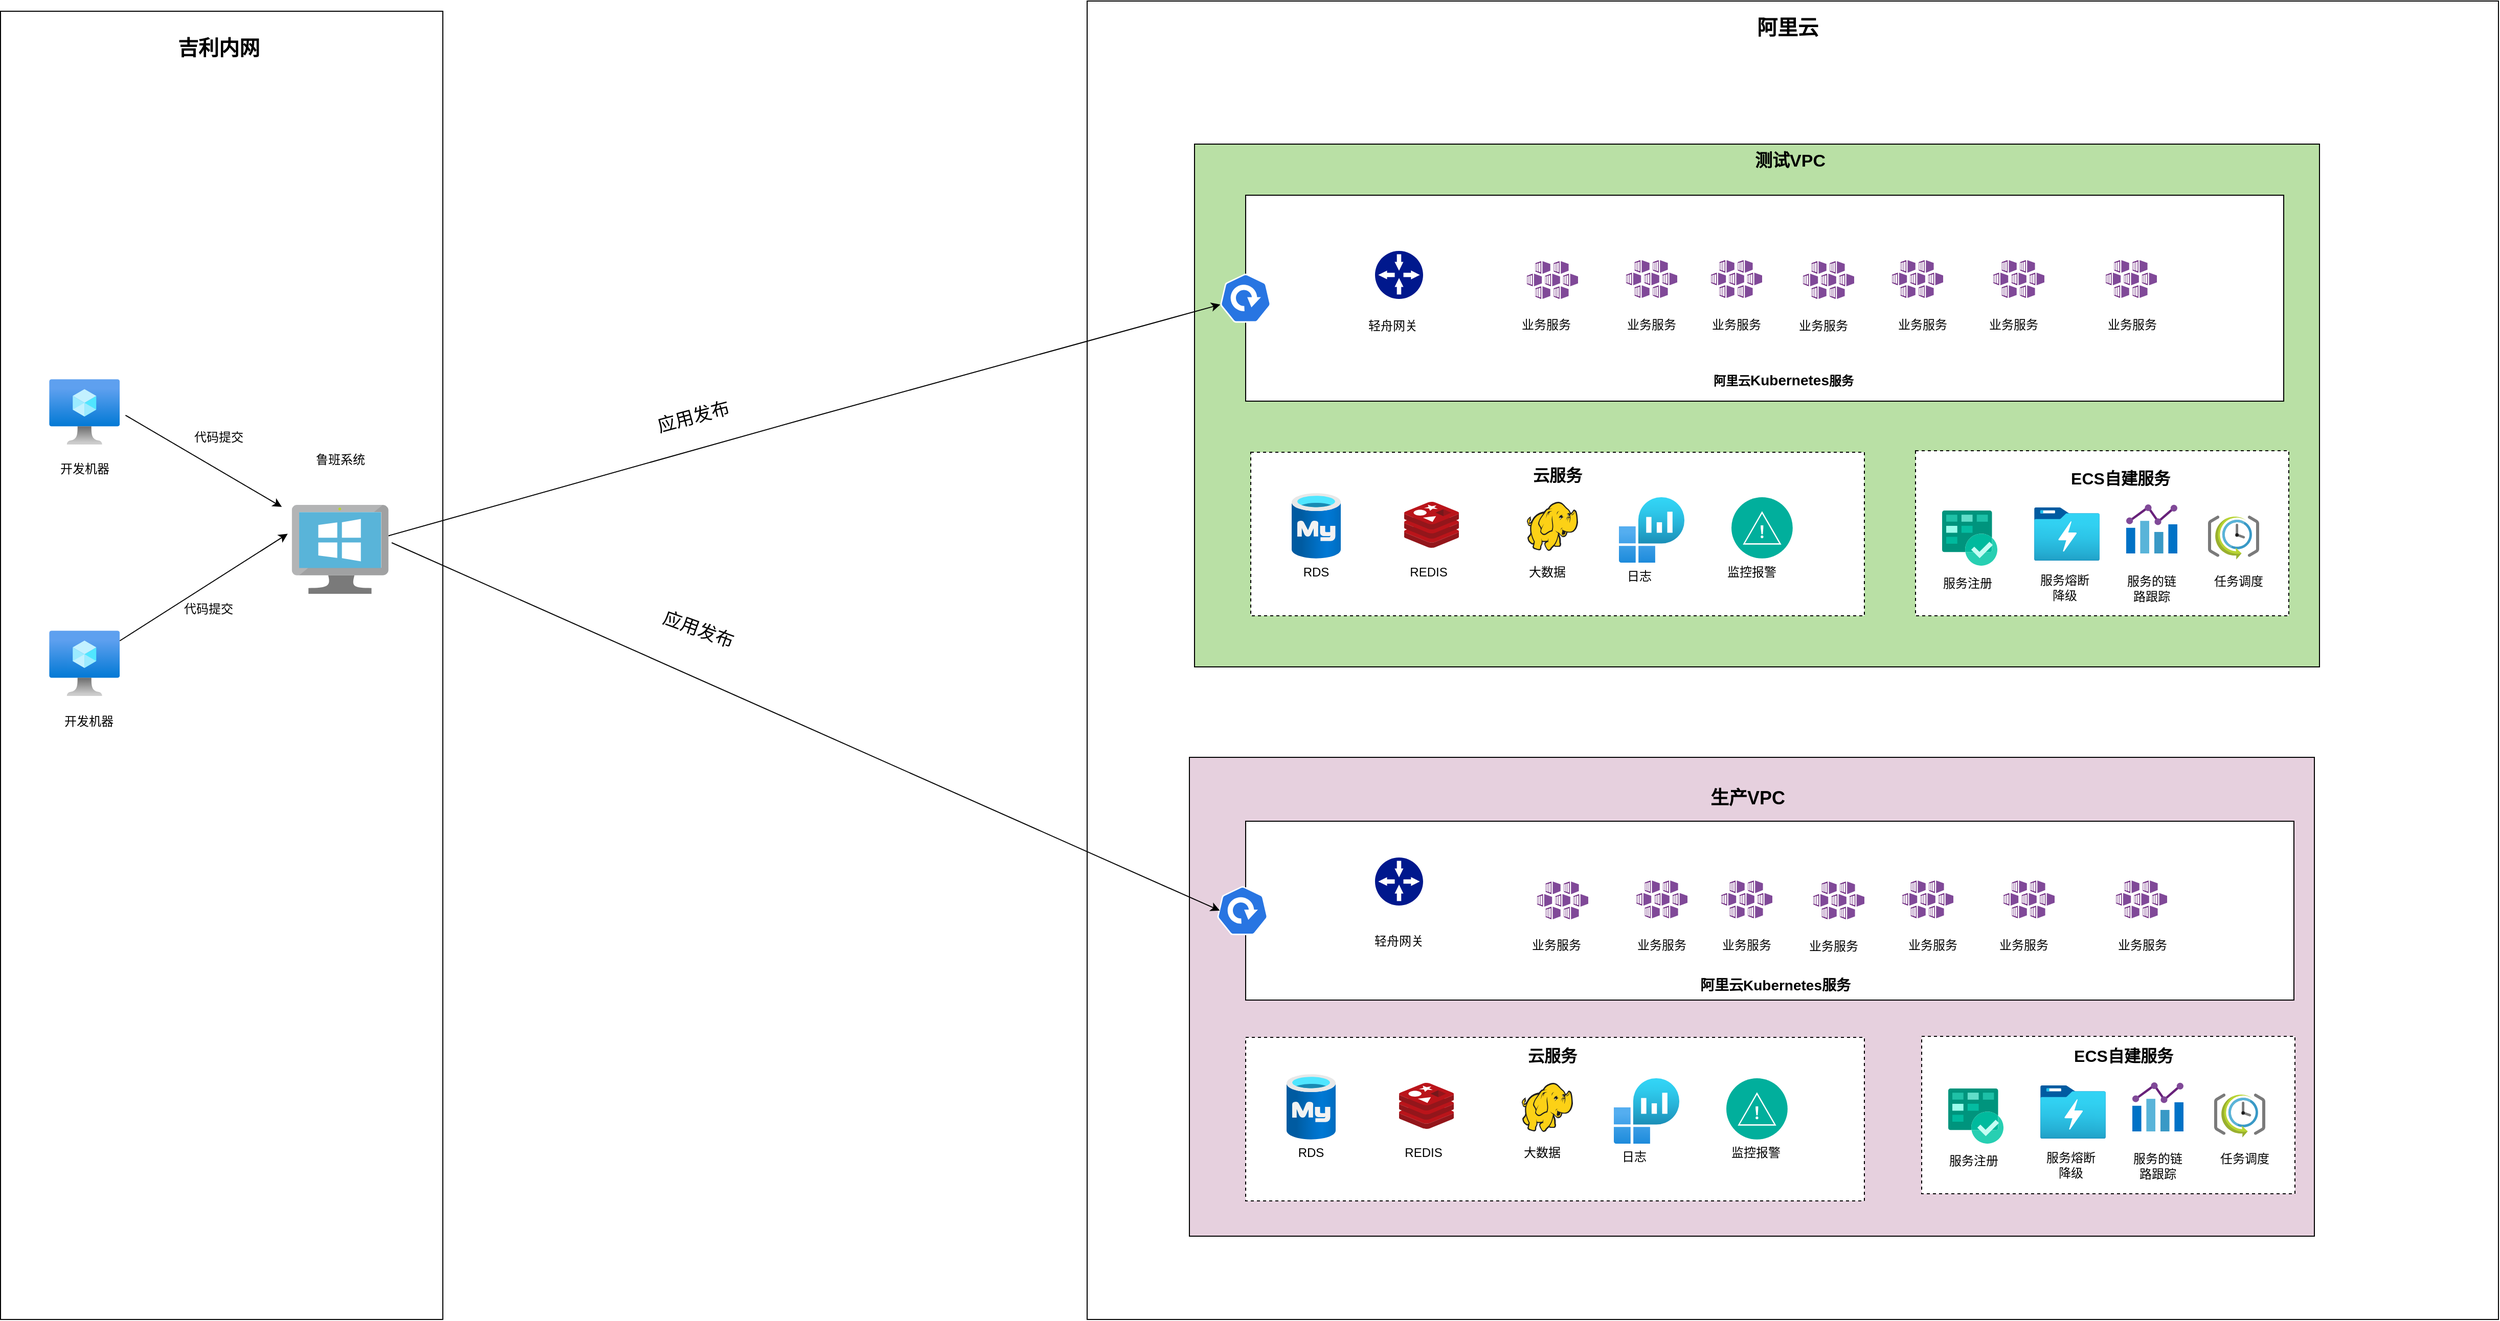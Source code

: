 <mxfile version="20.2.2" type="github">
  <diagram id="MSEFF53zL748iqYzD8NO" name="第 1 页">
    <mxGraphModel dx="3110" dy="2642" grid="1" gridSize="10" guides="1" tooltips="1" connect="1" arrows="1" fold="1" page="1" pageScale="1" pageWidth="827" pageHeight="1169" math="0" shadow="0">
      <root>
        <mxCell id="0" />
        <mxCell id="1" parent="0" />
        <mxCell id="Ua7ldsZMbTLFUnfycN5G-2" value="" style="rounded=0;whiteSpace=wrap;html=1;" parent="1" vertex="1">
          <mxGeometry x="700" y="-410" width="1380" height="1290" as="geometry" />
        </mxCell>
        <mxCell id="Ua7ldsZMbTLFUnfycN5G-3" value="" style="rounded=0;whiteSpace=wrap;html=1;fillColor=#E6D0DE;" parent="1" vertex="1">
          <mxGeometry x="800" y="330" width="1100" height="468.5" as="geometry" />
        </mxCell>
        <mxCell id="Ua7ldsZMbTLFUnfycN5G-4" value="" style="rounded=0;whiteSpace=wrap;html=1;" parent="1" vertex="1">
          <mxGeometry x="-362.5" y="-400" width="432.5" height="1280" as="geometry" />
        </mxCell>
        <mxCell id="Ua7ldsZMbTLFUnfycN5G-5" value="" style="endArrow=classic;html=1;rounded=0;exitX=1.081;exitY=0.551;exitDx=0;exitDy=0;exitPerimeter=0;" parent="1" source="Ua7ldsZMbTLFUnfycN5G-7" edge="1">
          <mxGeometry width="50" height="50" relative="1" as="geometry">
            <mxPoint x="-239.39" y="90" as="sourcePoint" />
            <mxPoint x="-87.39" y="85" as="targetPoint" />
          </mxGeometry>
        </mxCell>
        <mxCell id="Ua7ldsZMbTLFUnfycN5G-6" value="鲁班系统" style="text;html=1;strokeColor=none;fillColor=none;align=center;verticalAlign=middle;whiteSpace=wrap;rounded=0;" parent="1" vertex="1">
          <mxGeometry x="-60.39" y="24" width="60" height="30" as="geometry" />
        </mxCell>
        <mxCell id="Ua7ldsZMbTLFUnfycN5G-7" value="" style="aspect=fixed;html=1;points=[];align=center;image;fontSize=12;image=img/lib/azure2/compute/Virtual_Machine.svg;" parent="1" vertex="1">
          <mxGeometry x="-314.89" y="-40" width="69" height="64" as="geometry" />
        </mxCell>
        <mxCell id="Ua7ldsZMbTLFUnfycN5G-8" value="&lt;font style=&quot;font-size: 20px;&quot;&gt;&lt;b&gt;吉利内网&lt;/b&gt;&lt;/font&gt;" style="text;html=1;strokeColor=none;fillColor=none;align=center;verticalAlign=middle;whiteSpace=wrap;rounded=0;" parent="1" vertex="1">
          <mxGeometry x="-210" y="-380" width="122" height="30" as="geometry" />
        </mxCell>
        <mxCell id="Ua7ldsZMbTLFUnfycN5G-9" value="开发机器" style="text;html=1;strokeColor=none;fillColor=none;align=center;verticalAlign=middle;whiteSpace=wrap;rounded=0;" parent="1" vertex="1">
          <mxGeometry x="-305.89" y="280" width="60" height="30" as="geometry" />
        </mxCell>
        <mxCell id="Ua7ldsZMbTLFUnfycN5G-10" value="" style="sketch=0;aspect=fixed;html=1;points=[];align=center;image;fontSize=12;image=img/lib/mscae/VirtualMachineWindows.svg;" parent="1" vertex="1">
          <mxGeometry x="-77.67" y="83" width="94.57" height="87" as="geometry" />
        </mxCell>
        <mxCell id="Ua7ldsZMbTLFUnfycN5G-11" value="" style="aspect=fixed;html=1;points=[];align=center;image;fontSize=12;image=img/lib/azure2/compute/Virtual_Machine.svg;" parent="1" vertex="1">
          <mxGeometry x="-314.89" y="206" width="69" height="64" as="geometry" />
        </mxCell>
        <mxCell id="Ua7ldsZMbTLFUnfycN5G-12" value="开发机器" style="text;html=1;strokeColor=none;fillColor=none;align=center;verticalAlign=middle;whiteSpace=wrap;rounded=0;" parent="1" vertex="1">
          <mxGeometry x="-310.39" y="33" width="60" height="30" as="geometry" />
        </mxCell>
        <mxCell id="Ua7ldsZMbTLFUnfycN5G-13" value="" style="endArrow=classic;html=1;rounded=0;entryX=-0.042;entryY=0.325;entryDx=0;entryDy=0;entryPerimeter=0;" parent="1" source="Ua7ldsZMbTLFUnfycN5G-11" target="Ua7ldsZMbTLFUnfycN5G-10" edge="1">
          <mxGeometry width="50" height="50" relative="1" as="geometry">
            <mxPoint x="-229.39" y="100" as="sourcePoint" />
            <mxPoint x="-99.39" y="100" as="targetPoint" />
          </mxGeometry>
        </mxCell>
        <mxCell id="Ua7ldsZMbTLFUnfycN5G-14" value="代码提交" style="text;html=1;strokeColor=none;fillColor=none;align=center;verticalAlign=middle;whiteSpace=wrap;rounded=0;" parent="1" vertex="1">
          <mxGeometry x="-179.39" y="2" width="60" height="30" as="geometry" />
        </mxCell>
        <mxCell id="Ua7ldsZMbTLFUnfycN5G-15" value="代码提交" style="text;html=1;strokeColor=none;fillColor=none;align=center;verticalAlign=middle;whiteSpace=wrap;rounded=0;" parent="1" vertex="1">
          <mxGeometry x="-189.39" y="170" width="60" height="30" as="geometry" />
        </mxCell>
        <mxCell id="Ua7ldsZMbTLFUnfycN5G-16" value="" style="sketch=0;aspect=fixed;html=1;points=[];align=center;image;fontSize=12;image=img/lib/mscae/Kubernetes_Services.svg;" parent="1" vertex="1">
          <mxGeometry x="1310" y="165" width="50" height="37" as="geometry" />
        </mxCell>
        <mxCell id="Ua7ldsZMbTLFUnfycN5G-17" value="" style="sketch=0;aspect=fixed;pointerEvents=1;shadow=0;dashed=0;html=1;strokeColor=none;labelPosition=center;verticalLabelPosition=bottom;verticalAlign=top;align=center;fillColor=#00188D;shape=mxgraph.mscae.enterprise.gateway" parent="1" vertex="1">
          <mxGeometry x="961.5" y="156" width="47" height="47" as="geometry" />
        </mxCell>
        <mxCell id="Ua7ldsZMbTLFUnfycN5G-18" value="服务网关" style="text;html=1;strokeColor=none;fillColor=none;align=center;verticalAlign=middle;whiteSpace=wrap;rounded=0;" parent="1" vertex="1">
          <mxGeometry x="955" y="213" width="60" height="30" as="geometry" />
        </mxCell>
        <mxCell id="Ua7ldsZMbTLFUnfycN5G-19" value="业务服务" style="text;html=1;strokeColor=none;fillColor=none;align=center;verticalAlign=middle;whiteSpace=wrap;rounded=0;" parent="1" vertex="1">
          <mxGeometry x="1300" y="213" width="60" height="30" as="geometry" />
        </mxCell>
        <mxCell id="Ua7ldsZMbTLFUnfycN5G-20" value="阿里云Kubernetes服务" style="text;html=1;strokeColor=none;fillColor=none;align=center;verticalAlign=middle;whiteSpace=wrap;rounded=0;" parent="1" vertex="1">
          <mxGeometry x="1168" y="500" width="162" height="30" as="geometry" />
        </mxCell>
        <mxCell id="Ua7ldsZMbTLFUnfycN5G-21" value="&lt;font style=&quot;font-size: 20px;&quot;&gt;&lt;b&gt;阿里云&lt;/b&gt;&lt;/font&gt;" style="text;html=1;strokeColor=none;fillColor=none;align=center;verticalAlign=middle;whiteSpace=wrap;rounded=0;" parent="1" vertex="1">
          <mxGeometry x="1325" y="-400" width="120" height="30" as="geometry" />
        </mxCell>
        <mxCell id="Ua7ldsZMbTLFUnfycN5G-22" value="生产VPC" style="text;html=1;strokeColor=none;fillColor=none;align=center;verticalAlign=middle;whiteSpace=wrap;rounded=0;" parent="1" vertex="1">
          <mxGeometry x="1795" y="138" width="60" height="30" as="geometry" />
        </mxCell>
        <mxCell id="Ua7ldsZMbTLFUnfycN5G-23" value="" style="rounded=0;whiteSpace=wrap;html=1;dashed=1;" parent="1" vertex="1">
          <mxGeometry x="855" y="604" width="605" height="160" as="geometry" />
        </mxCell>
        <mxCell id="Ua7ldsZMbTLFUnfycN5G-24" value="" style="aspect=fixed;html=1;points=[];align=center;image;fontSize=12;image=img/lib/azure2/databases/Azure_Database_MySQL_Server.svg;" parent="1" vertex="1">
          <mxGeometry x="895" y="640" width="48" height="64" as="geometry" />
        </mxCell>
        <mxCell id="Ua7ldsZMbTLFUnfycN5G-25" value="" style="sketch=0;aspect=fixed;html=1;points=[];align=center;image;fontSize=12;image=img/lib/mscae/Cache_Redis_Product.svg;" parent="1" vertex="1">
          <mxGeometry x="1005" y="648.5" width="53.57" height="45" as="geometry" />
        </mxCell>
        <mxCell id="Ua7ldsZMbTLFUnfycN5G-26" value="" style="sketch=0;aspect=fixed;html=1;points=[];align=center;image;fontSize=12;image=img/lib/mscae/HDInsight.svg;" parent="1" vertex="1">
          <mxGeometry x="1125" y="648.5" width="50" height="48" as="geometry" />
        </mxCell>
        <mxCell id="Ua7ldsZMbTLFUnfycN5G-27" value="&lt;font size=&quot;1&quot; style=&quot;&quot;&gt;&lt;span style=&quot;font-size: 16px;&quot;&gt;&lt;b&gt;云服务&lt;/b&gt;&lt;/span&gt;&lt;/font&gt;" style="text;html=1;strokeColor=none;fillColor=none;align=center;verticalAlign=middle;whiteSpace=wrap;rounded=0;" parent="1" vertex="1">
          <mxGeometry x="1125" y="607" width="60" height="30" as="geometry" />
        </mxCell>
        <mxCell id="Ua7ldsZMbTLFUnfycN5G-28" value="RDS" style="text;html=1;strokeColor=none;fillColor=none;align=center;verticalAlign=middle;whiteSpace=wrap;rounded=0;" parent="1" vertex="1">
          <mxGeometry x="889" y="702" width="60" height="30" as="geometry" />
        </mxCell>
        <mxCell id="Ua7ldsZMbTLFUnfycN5G-29" value="REDIS" style="text;html=1;strokeColor=none;fillColor=none;align=center;verticalAlign=middle;whiteSpace=wrap;rounded=0;" parent="1" vertex="1">
          <mxGeometry x="998.57" y="702" width="60" height="30" as="geometry" />
        </mxCell>
        <mxCell id="Ua7ldsZMbTLFUnfycN5G-30" value="大数据" style="text;html=1;strokeColor=none;fillColor=none;align=center;verticalAlign=middle;whiteSpace=wrap;rounded=0;" parent="1" vertex="1">
          <mxGeometry x="1115" y="702" width="60" height="30" as="geometry" />
        </mxCell>
        <mxCell id="Ua7ldsZMbTLFUnfycN5G-31" value="日志" style="text;html=1;strokeColor=none;fillColor=none;align=center;verticalAlign=middle;whiteSpace=wrap;rounded=0;" parent="1" vertex="1">
          <mxGeometry x="1205" y="706" width="60" height="30" as="geometry" />
        </mxCell>
        <mxCell id="Ua7ldsZMbTLFUnfycN5G-32" value="" style="aspect=fixed;perimeter=ellipsePerimeter;html=1;align=center;shadow=0;dashed=0;fontColor=#4277BB;labelBackgroundColor=#ffffff;fontSize=12;spacingTop=3;image;image=img/lib/ibm/management/alert_notification.svg;" parent="1" vertex="1">
          <mxGeometry x="1325" y="644" width="60" height="60" as="geometry" />
        </mxCell>
        <mxCell id="Ua7ldsZMbTLFUnfycN5G-33" value="" style="aspect=fixed;html=1;points=[];align=center;image;fontSize=12;image=img/lib/azure2/analytics/Log_Analytics_Workspaces.svg;" parent="1" vertex="1">
          <mxGeometry x="1215" y="644" width="64" height="64" as="geometry" />
        </mxCell>
        <mxCell id="Ua7ldsZMbTLFUnfycN5G-34" value="监控报警" style="text;html=1;strokeColor=none;fillColor=none;align=center;verticalAlign=middle;whiteSpace=wrap;rounded=0;" parent="1" vertex="1">
          <mxGeometry x="1324" y="702" width="60" height="30" as="geometry" />
        </mxCell>
        <mxCell id="Ua7ldsZMbTLFUnfycN5G-35" value="" style="sketch=0;aspect=fixed;html=1;points=[];align=center;image;fontSize=12;image=img/lib/mscae/Kubernetes_Services.svg;" parent="1" vertex="1">
          <mxGeometry x="1440" y="165" width="50" height="37" as="geometry" />
        </mxCell>
        <mxCell id="Ua7ldsZMbTLFUnfycN5G-36" value="" style="sketch=0;aspect=fixed;html=1;points=[];align=center;image;fontSize=12;image=img/lib/mscae/Kubernetes_Services.svg;" parent="1" vertex="1">
          <mxGeometry x="1105" y="166" width="50" height="37" as="geometry" />
        </mxCell>
        <mxCell id="Ua7ldsZMbTLFUnfycN5G-37" value="业务服务" style="text;html=1;strokeColor=none;fillColor=none;align=center;verticalAlign=middle;whiteSpace=wrap;rounded=0;" parent="1" vertex="1">
          <mxGeometry x="1430" y="213" width="60" height="30" as="geometry" />
        </mxCell>
        <mxCell id="Ua7ldsZMbTLFUnfycN5G-38" value="业务服务" style="text;html=1;strokeColor=none;fillColor=none;align=center;verticalAlign=middle;whiteSpace=wrap;rounded=0;" parent="1" vertex="1">
          <mxGeometry x="1080" y="213" width="60" height="30" as="geometry" />
        </mxCell>
        <mxCell id="Ua7ldsZMbTLFUnfycN5G-39" value="" style="sketch=0;aspect=fixed;html=1;points=[];align=center;image;fontSize=12;image=img/lib/mscae/Kubernetes_Services.svg;" parent="1" vertex="1">
          <mxGeometry x="1225" y="165" width="50" height="37" as="geometry" />
        </mxCell>
        <mxCell id="Ua7ldsZMbTLFUnfycN5G-40" value="业务服务" style="text;html=1;strokeColor=none;fillColor=none;align=center;verticalAlign=middle;whiteSpace=wrap;rounded=0;" parent="1" vertex="1">
          <mxGeometry x="1208" y="213" width="60" height="30" as="geometry" />
        </mxCell>
        <mxCell id="Ua7ldsZMbTLFUnfycN5G-41" value="" style="rounded=0;whiteSpace=wrap;html=1;fillColor=#B9E0A5;" parent="1" vertex="1">
          <mxGeometry x="805" y="-270" width="1100" height="511.5" as="geometry" />
        </mxCell>
        <mxCell id="Ua7ldsZMbTLFUnfycN5G-42" value="" style="rounded=0;whiteSpace=wrap;html=1;" parent="1" vertex="1">
          <mxGeometry x="855" y="-220" width="1015" height="201.5" as="geometry" />
        </mxCell>
        <mxCell id="Ua7ldsZMbTLFUnfycN5G-43" value="" style="rounded=0;whiteSpace=wrap;html=1;dashed=1;" parent="1" vertex="1">
          <mxGeometry x="1510" y="30" width="365" height="161.5" as="geometry" />
        </mxCell>
        <mxCell id="Ua7ldsZMbTLFUnfycN5G-44" value="" style="aspect=fixed;html=1;points=[];align=center;image;fontSize=12;image=img/lib/azure2/storage/Data_Lake_Storage_Gen1.svg;" parent="1" vertex="1">
          <mxGeometry x="1626" y="85.5" width="64" height="52" as="geometry" />
        </mxCell>
        <mxCell id="Ua7ldsZMbTLFUnfycN5G-45" value="" style="sketch=0;aspect=fixed;html=1;points=[];align=center;image;fontSize=12;image=img/lib/mscae/Azure_Boards.svg;" parent="1" vertex="1">
          <mxGeometry x="1536" y="88.5" width="54" height="54" as="geometry" />
        </mxCell>
        <mxCell id="Ua7ldsZMbTLFUnfycN5G-46" value="" style="sketch=0;aspect=fixed;html=1;points=[];align=center;image;fontSize=12;image=img/lib/mscae/Chart.svg;" parent="1" vertex="1">
          <mxGeometry x="1716" y="82.5" width="50" height="48" as="geometry" />
        </mxCell>
        <mxCell id="Ua7ldsZMbTLFUnfycN5G-47" value="服务注册" style="text;html=1;strokeColor=none;fillColor=none;align=center;verticalAlign=middle;whiteSpace=wrap;rounded=0;" parent="1" vertex="1">
          <mxGeometry x="1531" y="144.5" width="60" height="30" as="geometry" />
        </mxCell>
        <mxCell id="Ua7ldsZMbTLFUnfycN5G-48" value="服务熔断降级" style="text;html=1;strokeColor=none;fillColor=none;align=center;verticalAlign=middle;whiteSpace=wrap;rounded=0;" parent="1" vertex="1">
          <mxGeometry x="1626" y="148.5" width="60" height="30" as="geometry" />
        </mxCell>
        <mxCell id="Ua7ldsZMbTLFUnfycN5G-49" value="服务的链路跟踪" style="text;html=1;strokeColor=none;fillColor=none;align=center;verticalAlign=middle;whiteSpace=wrap;rounded=0;" parent="1" vertex="1">
          <mxGeometry x="1711" y="149.5" width="60" height="30" as="geometry" />
        </mxCell>
        <mxCell id="Ua7ldsZMbTLFUnfycN5G-50" value="" style="sketch=0;aspect=fixed;html=1;points=[];align=center;image;fontSize=12;image=img/lib/mscae/SchedulerJobCollection.svg;" parent="1" vertex="1">
          <mxGeometry x="1796" y="93.5" width="50" height="43" as="geometry" />
        </mxCell>
        <mxCell id="Ua7ldsZMbTLFUnfycN5G-51" value="任务调度" style="text;html=1;strokeColor=none;fillColor=none;align=center;verticalAlign=middle;whiteSpace=wrap;rounded=0;" parent="1" vertex="1">
          <mxGeometry x="1796" y="142.5" width="60" height="30" as="geometry" />
        </mxCell>
        <mxCell id="Ua7ldsZMbTLFUnfycN5G-52" value="" style="sketch=0;aspect=fixed;html=1;points=[];align=center;image;fontSize=12;image=img/lib/mscae/Kubernetes_Services.svg;" parent="1" vertex="1">
          <mxGeometry x="1310" y="-156.5" width="50" height="37" as="geometry" />
        </mxCell>
        <mxCell id="Ua7ldsZMbTLFUnfycN5G-53" value="" style="sketch=0;aspect=fixed;pointerEvents=1;shadow=0;dashed=0;html=1;strokeColor=none;labelPosition=center;verticalLabelPosition=bottom;verticalAlign=top;align=center;fillColor=#00188D;shape=mxgraph.mscae.enterprise.gateway" parent="1" vertex="1">
          <mxGeometry x="981.5" y="-165.5" width="47" height="47" as="geometry" />
        </mxCell>
        <mxCell id="Ua7ldsZMbTLFUnfycN5G-54" value="轻舟网关" style="text;html=1;strokeColor=none;fillColor=none;align=center;verticalAlign=middle;whiteSpace=wrap;rounded=0;" parent="1" vertex="1">
          <mxGeometry x="968.5" y="-107.5" width="60" height="30" as="geometry" />
        </mxCell>
        <mxCell id="Ua7ldsZMbTLFUnfycN5G-55" value="业务服务" style="text;html=1;strokeColor=none;fillColor=none;align=center;verticalAlign=middle;whiteSpace=wrap;rounded=0;" parent="1" vertex="1">
          <mxGeometry x="1305" y="-108.5" width="60" height="30" as="geometry" />
        </mxCell>
        <mxCell id="Ua7ldsZMbTLFUnfycN5G-56" value="&lt;b&gt;阿里云&lt;font style=&quot;font-size: 14px;&quot;&gt;Kubernetes&lt;/font&gt;服务&lt;/b&gt;" style="text;html=1;strokeColor=none;fillColor=none;align=center;verticalAlign=middle;whiteSpace=wrap;rounded=0;" parent="1" vertex="1">
          <mxGeometry x="1300" y="-54.5" width="162" height="30" as="geometry" />
        </mxCell>
        <mxCell id="Ua7ldsZMbTLFUnfycN5G-57" value="&lt;font style=&quot;font-size: 17px;&quot;&gt;&lt;b&gt;测试VPC&lt;/b&gt;&lt;/font&gt;" style="text;html=1;strokeColor=none;fillColor=none;align=center;verticalAlign=middle;whiteSpace=wrap;rounded=0;" parent="1" vertex="1">
          <mxGeometry x="1313" y="-270" width="149" height="33.5" as="geometry" />
        </mxCell>
        <mxCell id="Ua7ldsZMbTLFUnfycN5G-58" value="" style="rounded=0;whiteSpace=wrap;html=1;dashed=1;" parent="1" vertex="1">
          <mxGeometry x="860" y="31.5" width="600" height="160" as="geometry" />
        </mxCell>
        <mxCell id="Ua7ldsZMbTLFUnfycN5G-59" value="" style="aspect=fixed;html=1;points=[];align=center;image;fontSize=12;image=img/lib/azure2/databases/Azure_Database_MySQL_Server.svg;" parent="1" vertex="1">
          <mxGeometry x="900" y="71.5" width="48" height="64" as="geometry" />
        </mxCell>
        <mxCell id="Ua7ldsZMbTLFUnfycN5G-60" value="" style="sketch=0;aspect=fixed;html=1;points=[];align=center;image;fontSize=12;image=img/lib/mscae/Cache_Redis_Product.svg;" parent="1" vertex="1">
          <mxGeometry x="1010" y="80" width="53.57" height="45" as="geometry" />
        </mxCell>
        <mxCell id="Ua7ldsZMbTLFUnfycN5G-61" value="" style="sketch=0;aspect=fixed;html=1;points=[];align=center;image;fontSize=12;image=img/lib/mscae/HDInsight.svg;" parent="1" vertex="1">
          <mxGeometry x="1130" y="80" width="50" height="48" as="geometry" />
        </mxCell>
        <mxCell id="Ua7ldsZMbTLFUnfycN5G-62" value="&lt;font style=&quot;font-size: 16px;&quot;&gt;云服务&lt;/font&gt;" style="text;html=1;strokeColor=none;fillColor=none;align=center;verticalAlign=middle;whiteSpace=wrap;rounded=0;fontStyle=1" parent="1" vertex="1">
          <mxGeometry x="1130" y="38.5" width="60" height="30" as="geometry" />
        </mxCell>
        <mxCell id="Ua7ldsZMbTLFUnfycN5G-63" value="RDS" style="text;html=1;strokeColor=none;fillColor=none;align=center;verticalAlign=middle;whiteSpace=wrap;rounded=0;" parent="1" vertex="1">
          <mxGeometry x="894" y="133.5" width="60" height="30" as="geometry" />
        </mxCell>
        <mxCell id="Ua7ldsZMbTLFUnfycN5G-64" value="REDIS" style="text;html=1;strokeColor=none;fillColor=none;align=center;verticalAlign=middle;whiteSpace=wrap;rounded=0;" parent="1" vertex="1">
          <mxGeometry x="1003.57" y="133.5" width="60" height="30" as="geometry" />
        </mxCell>
        <mxCell id="Ua7ldsZMbTLFUnfycN5G-65" value="大数据" style="text;html=1;strokeColor=none;fillColor=none;align=center;verticalAlign=middle;whiteSpace=wrap;rounded=0;" parent="1" vertex="1">
          <mxGeometry x="1120" y="133.5" width="60" height="30" as="geometry" />
        </mxCell>
        <mxCell id="Ua7ldsZMbTLFUnfycN5G-66" value="日志" style="text;html=1;strokeColor=none;fillColor=none;align=center;verticalAlign=middle;whiteSpace=wrap;rounded=0;" parent="1" vertex="1">
          <mxGeometry x="1210" y="137.5" width="60" height="30" as="geometry" />
        </mxCell>
        <mxCell id="Ua7ldsZMbTLFUnfycN5G-67" value="" style="aspect=fixed;perimeter=ellipsePerimeter;html=1;align=center;shadow=0;dashed=0;fontColor=#4277BB;labelBackgroundColor=#ffffff;fontSize=12;spacingTop=3;image;image=img/lib/ibm/management/alert_notification.svg;" parent="1" vertex="1">
          <mxGeometry x="1330" y="75.5" width="60" height="60" as="geometry" />
        </mxCell>
        <mxCell id="Ua7ldsZMbTLFUnfycN5G-68" value="" style="aspect=fixed;html=1;points=[];align=center;image;fontSize=12;image=img/lib/azure2/analytics/Log_Analytics_Workspaces.svg;" parent="1" vertex="1">
          <mxGeometry x="1220" y="75.5" width="64" height="64" as="geometry" />
        </mxCell>
        <mxCell id="Ua7ldsZMbTLFUnfycN5G-69" value="监控报警" style="text;html=1;strokeColor=none;fillColor=none;align=center;verticalAlign=middle;whiteSpace=wrap;rounded=0;" parent="1" vertex="1">
          <mxGeometry x="1320" y="133.5" width="60" height="30" as="geometry" />
        </mxCell>
        <mxCell id="Ua7ldsZMbTLFUnfycN5G-70" value="" style="sketch=0;aspect=fixed;html=1;points=[];align=center;image;fontSize=12;image=img/lib/mscae/Kubernetes_Services.svg;" parent="1" vertex="1">
          <mxGeometry x="1487" y="-156.5" width="50" height="37" as="geometry" />
        </mxCell>
        <mxCell id="Ua7ldsZMbTLFUnfycN5G-71" value="" style="sketch=0;aspect=fixed;html=1;points=[];align=center;image;fontSize=12;image=img/lib/mscae/Kubernetes_Services.svg;" parent="1" vertex="1">
          <mxGeometry x="1130" y="-155.5" width="50" height="37" as="geometry" />
        </mxCell>
        <mxCell id="Ua7ldsZMbTLFUnfycN5G-72" value="业务服务" style="text;html=1;strokeColor=none;fillColor=none;align=center;verticalAlign=middle;whiteSpace=wrap;rounded=0;" parent="1" vertex="1">
          <mxGeometry x="1487" y="-108.5" width="60" height="30" as="geometry" />
        </mxCell>
        <mxCell id="Ua7ldsZMbTLFUnfycN5G-73" value="业务服务" style="text;html=1;strokeColor=none;fillColor=none;align=center;verticalAlign=middle;whiteSpace=wrap;rounded=0;" parent="1" vertex="1">
          <mxGeometry x="1119" y="-108.5" width="60" height="30" as="geometry" />
        </mxCell>
        <mxCell id="Ua7ldsZMbTLFUnfycN5G-74" value="" style="sketch=0;aspect=fixed;html=1;points=[];align=center;image;fontSize=12;image=img/lib/mscae/Kubernetes_Services.svg;" parent="1" vertex="1">
          <mxGeometry x="1227" y="-156.5" width="50" height="37" as="geometry" />
        </mxCell>
        <mxCell id="Ua7ldsZMbTLFUnfycN5G-75" value="业务服务" style="text;html=1;strokeColor=none;fillColor=none;align=center;verticalAlign=middle;whiteSpace=wrap;rounded=0;" parent="1" vertex="1">
          <mxGeometry x="1222" y="-108.5" width="60" height="30" as="geometry" />
        </mxCell>
        <mxCell id="Ua7ldsZMbTLFUnfycN5G-76" value="&lt;font style=&quot;font-size: 18px;&quot;&gt;&lt;b&gt;生产VPC&lt;/b&gt;&lt;/font&gt;" style="text;html=1;strokeColor=none;fillColor=none;align=center;verticalAlign=middle;whiteSpace=wrap;rounded=0;" parent="1" vertex="1">
          <mxGeometry x="1282" y="355" width="128" height="30" as="geometry" />
        </mxCell>
        <mxCell id="Ua7ldsZMbTLFUnfycN5G-77" value="" style="rounded=0;whiteSpace=wrap;html=1;" parent="1" vertex="1">
          <mxGeometry x="855" y="392.5" width="1025" height="175" as="geometry" />
        </mxCell>
        <mxCell id="Ua7ldsZMbTLFUnfycN5G-79" value="" style="sketch=0;aspect=fixed;pointerEvents=1;shadow=0;dashed=0;html=1;strokeColor=none;labelPosition=center;verticalLabelPosition=bottom;verticalAlign=top;align=center;fillColor=#00188D;shape=mxgraph.mscae.enterprise.gateway" parent="1" vertex="1">
          <mxGeometry x="981.5" y="428" width="47" height="47" as="geometry" />
        </mxCell>
        <mxCell id="Ua7ldsZMbTLFUnfycN5G-80" value="轻舟网关" style="text;html=1;strokeColor=none;fillColor=none;align=center;verticalAlign=middle;whiteSpace=wrap;rounded=0;" parent="1" vertex="1">
          <mxGeometry x="975" y="495" width="60" height="30" as="geometry" />
        </mxCell>
        <mxCell id="Ua7ldsZMbTLFUnfycN5G-82" value="&lt;b&gt;&lt;font style=&quot;font-size: 14px;&quot;&gt;阿里云Kubernetes服务&lt;/font&gt;&lt;/b&gt;" style="text;html=1;strokeColor=none;fillColor=none;align=center;verticalAlign=middle;whiteSpace=wrap;rounded=0;" parent="1" vertex="1">
          <mxGeometry x="1292" y="537.5" width="162" height="30" as="geometry" />
        </mxCell>
        <mxCell id="Ua7ldsZMbTLFUnfycN5G-95" value="应用发布" style="text;html=1;strokeColor=none;fillColor=none;align=center;verticalAlign=middle;whiteSpace=wrap;rounded=0;strokeWidth=18;fontSize=18;rotation=-15;" parent="1" vertex="1">
          <mxGeometry x="260" y="-18.5" width="110" height="30" as="geometry" />
        </mxCell>
        <mxCell id="Ua7ldsZMbTLFUnfycN5G-100" value="&lt;b&gt;&lt;font style=&quot;font-size: 16px;&quot;&gt;ECS自建服务&lt;/font&gt;&lt;/b&gt;" style="text;html=1;strokeColor=none;fillColor=none;align=center;verticalAlign=middle;whiteSpace=wrap;rounded=0;" parent="1" vertex="1">
          <mxGeometry x="1651" y="41.5" width="119" height="30" as="geometry" />
        </mxCell>
        <mxCell id="Ua7ldsZMbTLFUnfycN5G-101" value="生产VPC" style="text;html=1;strokeColor=none;fillColor=none;align=center;verticalAlign=middle;whiteSpace=wrap;rounded=0;" parent="1" vertex="1">
          <mxGeometry x="1801" y="703.5" width="60" height="30" as="geometry" />
        </mxCell>
        <mxCell id="Ua7ldsZMbTLFUnfycN5G-102" value="" style="rounded=0;whiteSpace=wrap;html=1;dashed=1;" parent="1" vertex="1">
          <mxGeometry x="1516" y="603" width="365" height="154" as="geometry" />
        </mxCell>
        <mxCell id="Ua7ldsZMbTLFUnfycN5G-103" value="" style="aspect=fixed;html=1;points=[];align=center;image;fontSize=12;image=img/lib/azure2/storage/Data_Lake_Storage_Gen1.svg;" parent="1" vertex="1">
          <mxGeometry x="1632" y="651" width="64" height="52" as="geometry" />
        </mxCell>
        <mxCell id="Ua7ldsZMbTLFUnfycN5G-104" value="" style="sketch=0;aspect=fixed;html=1;points=[];align=center;image;fontSize=12;image=img/lib/mscae/Azure_Boards.svg;" parent="1" vertex="1">
          <mxGeometry x="1542" y="654" width="54" height="54" as="geometry" />
        </mxCell>
        <mxCell id="Ua7ldsZMbTLFUnfycN5G-105" value="" style="sketch=0;aspect=fixed;html=1;points=[];align=center;image;fontSize=12;image=img/lib/mscae/Chart.svg;" parent="1" vertex="1">
          <mxGeometry x="1722" y="648" width="50" height="48" as="geometry" />
        </mxCell>
        <mxCell id="Ua7ldsZMbTLFUnfycN5G-106" value="服务注册" style="text;html=1;strokeColor=none;fillColor=none;align=center;verticalAlign=middle;whiteSpace=wrap;rounded=0;" parent="1" vertex="1">
          <mxGeometry x="1537" y="710" width="60" height="30" as="geometry" />
        </mxCell>
        <mxCell id="Ua7ldsZMbTLFUnfycN5G-107" value="服务熔断降级" style="text;html=1;strokeColor=none;fillColor=none;align=center;verticalAlign=middle;whiteSpace=wrap;rounded=0;" parent="1" vertex="1">
          <mxGeometry x="1632" y="714" width="60" height="30" as="geometry" />
        </mxCell>
        <mxCell id="Ua7ldsZMbTLFUnfycN5G-108" value="服务的链路跟踪" style="text;html=1;strokeColor=none;fillColor=none;align=center;verticalAlign=middle;whiteSpace=wrap;rounded=0;" parent="1" vertex="1">
          <mxGeometry x="1717" y="715" width="60" height="30" as="geometry" />
        </mxCell>
        <mxCell id="Ua7ldsZMbTLFUnfycN5G-109" value="" style="sketch=0;aspect=fixed;html=1;points=[];align=center;image;fontSize=12;image=img/lib/mscae/SchedulerJobCollection.svg;" parent="1" vertex="1">
          <mxGeometry x="1802" y="659" width="50" height="43" as="geometry" />
        </mxCell>
        <mxCell id="Ua7ldsZMbTLFUnfycN5G-110" value="任务调度" style="text;html=1;strokeColor=none;fillColor=none;align=center;verticalAlign=middle;whiteSpace=wrap;rounded=0;" parent="1" vertex="1">
          <mxGeometry x="1802" y="708" width="60" height="30" as="geometry" />
        </mxCell>
        <mxCell id="Ua7ldsZMbTLFUnfycN5G-111" value="&lt;font style=&quot;font-size: 16px;&quot;&gt;&lt;b&gt;ECS自建服务&lt;/b&gt;&lt;/font&gt;" style="text;html=1;strokeColor=none;fillColor=none;align=center;verticalAlign=middle;whiteSpace=wrap;rounded=0;" parent="1" vertex="1">
          <mxGeometry x="1657" y="607" width="113" height="30" as="geometry" />
        </mxCell>
        <mxCell id="JjMIrhVPrF9gYijzPyEs-1" value="" style="sketch=0;aspect=fixed;html=1;points=[];align=center;image;fontSize=12;image=img/lib/mscae/Kubernetes_Services.svg;" vertex="1" parent="1">
          <mxGeometry x="1586" y="-156.5" width="50" height="37" as="geometry" />
        </mxCell>
        <mxCell id="JjMIrhVPrF9gYijzPyEs-2" value="业务服务" style="text;html=1;strokeColor=none;fillColor=none;align=center;verticalAlign=middle;whiteSpace=wrap;rounded=0;" vertex="1" parent="1">
          <mxGeometry x="1576" y="-108.5" width="60" height="30" as="geometry" />
        </mxCell>
        <mxCell id="JjMIrhVPrF9gYijzPyEs-3" value="" style="sketch=0;aspect=fixed;html=1;points=[];align=center;image;fontSize=12;image=img/lib/mscae/Kubernetes_Services.svg;" vertex="1" parent="1">
          <mxGeometry x="1400" y="-155.5" width="50" height="37" as="geometry" />
        </mxCell>
        <mxCell id="JjMIrhVPrF9gYijzPyEs-4" value="业务服务" style="text;html=1;strokeColor=none;fillColor=none;align=center;verticalAlign=middle;whiteSpace=wrap;rounded=0;" vertex="1" parent="1">
          <mxGeometry x="1390" y="-107.5" width="60" height="30" as="geometry" />
        </mxCell>
        <mxCell id="JjMIrhVPrF9gYijzPyEs-8" value="" style="sketch=0;html=1;dashed=0;whitespace=wrap;fillColor=#2875E2;strokeColor=#ffffff;points=[[0.005,0.63,0],[0.1,0.2,0],[0.9,0.2,0],[0.5,0,0],[0.995,0.63,0],[0.72,0.99,0],[0.5,1,0],[0.28,0.99,0]];shape=mxgraph.kubernetes.icon;prIcon=deploy;strokeWidth=18;fontSize=18;" vertex="1" parent="1">
          <mxGeometry x="830" y="-143.25" width="50" height="48" as="geometry" />
        </mxCell>
        <mxCell id="JjMIrhVPrF9gYijzPyEs-12" value="" style="sketch=0;html=1;dashed=0;whitespace=wrap;fillColor=#2875E2;strokeColor=#ffffff;points=[[0.005,0.63,0],[0.1,0.2,0],[0.9,0.2,0],[0.5,0,0],[0.995,0.63,0],[0.72,0.99,0],[0.5,1,0],[0.28,0.99,0]];shape=mxgraph.kubernetes.icon;prIcon=deploy;strokeWidth=18;fontSize=18;" vertex="1" parent="1">
          <mxGeometry x="827" y="456" width="50" height="48" as="geometry" />
        </mxCell>
        <mxCell id="JjMIrhVPrF9gYijzPyEs-22" value="" style="sketch=0;aspect=fixed;html=1;points=[];align=center;image;fontSize=12;image=img/lib/mscae/Kubernetes_Services.svg;" vertex="1" parent="1">
          <mxGeometry x="1696" y="-156.5" width="50" height="37" as="geometry" />
        </mxCell>
        <mxCell id="JjMIrhVPrF9gYijzPyEs-23" value="业务服务" style="text;html=1;strokeColor=none;fillColor=none;align=center;verticalAlign=middle;whiteSpace=wrap;rounded=0;" vertex="1" parent="1">
          <mxGeometry x="1692" y="-108.5" width="60" height="30" as="geometry" />
        </mxCell>
        <mxCell id="JjMIrhVPrF9gYijzPyEs-40" value="" style="sketch=0;aspect=fixed;html=1;points=[];align=center;image;fontSize=12;image=img/lib/mscae/Kubernetes_Services.svg;" vertex="1" parent="1">
          <mxGeometry x="1320" y="450.5" width="50" height="37" as="geometry" />
        </mxCell>
        <mxCell id="JjMIrhVPrF9gYijzPyEs-41" value="业务服务" style="text;html=1;strokeColor=none;fillColor=none;align=center;verticalAlign=middle;whiteSpace=wrap;rounded=0;" vertex="1" parent="1">
          <mxGeometry x="1315" y="498.5" width="60" height="30" as="geometry" />
        </mxCell>
        <mxCell id="JjMIrhVPrF9gYijzPyEs-42" value="" style="sketch=0;aspect=fixed;html=1;points=[];align=center;image;fontSize=12;image=img/lib/mscae/Kubernetes_Services.svg;" vertex="1" parent="1">
          <mxGeometry x="1497" y="450.5" width="50" height="37" as="geometry" />
        </mxCell>
        <mxCell id="JjMIrhVPrF9gYijzPyEs-43" value="" style="sketch=0;aspect=fixed;html=1;points=[];align=center;image;fontSize=12;image=img/lib/mscae/Kubernetes_Services.svg;" vertex="1" parent="1">
          <mxGeometry x="1140" y="451.5" width="50" height="37" as="geometry" />
        </mxCell>
        <mxCell id="JjMIrhVPrF9gYijzPyEs-44" value="业务服务" style="text;html=1;strokeColor=none;fillColor=none;align=center;verticalAlign=middle;whiteSpace=wrap;rounded=0;" vertex="1" parent="1">
          <mxGeometry x="1497" y="498.5" width="60" height="30" as="geometry" />
        </mxCell>
        <mxCell id="JjMIrhVPrF9gYijzPyEs-45" value="业务服务" style="text;html=1;strokeColor=none;fillColor=none;align=center;verticalAlign=middle;whiteSpace=wrap;rounded=0;" vertex="1" parent="1">
          <mxGeometry x="1129" y="498.5" width="60" height="30" as="geometry" />
        </mxCell>
        <mxCell id="JjMIrhVPrF9gYijzPyEs-46" value="" style="sketch=0;aspect=fixed;html=1;points=[];align=center;image;fontSize=12;image=img/lib/mscae/Kubernetes_Services.svg;" vertex="1" parent="1">
          <mxGeometry x="1237" y="450.5" width="50" height="37" as="geometry" />
        </mxCell>
        <mxCell id="JjMIrhVPrF9gYijzPyEs-47" value="业务服务" style="text;html=1;strokeColor=none;fillColor=none;align=center;verticalAlign=middle;whiteSpace=wrap;rounded=0;" vertex="1" parent="1">
          <mxGeometry x="1232" y="498.5" width="60" height="30" as="geometry" />
        </mxCell>
        <mxCell id="JjMIrhVPrF9gYijzPyEs-48" value="" style="sketch=0;aspect=fixed;html=1;points=[];align=center;image;fontSize=12;image=img/lib/mscae/Kubernetes_Services.svg;" vertex="1" parent="1">
          <mxGeometry x="1596" y="450.5" width="50" height="37" as="geometry" />
        </mxCell>
        <mxCell id="JjMIrhVPrF9gYijzPyEs-49" value="业务服务" style="text;html=1;strokeColor=none;fillColor=none;align=center;verticalAlign=middle;whiteSpace=wrap;rounded=0;" vertex="1" parent="1">
          <mxGeometry x="1586" y="498.5" width="60" height="30" as="geometry" />
        </mxCell>
        <mxCell id="JjMIrhVPrF9gYijzPyEs-50" value="" style="sketch=0;aspect=fixed;html=1;points=[];align=center;image;fontSize=12;image=img/lib/mscae/Kubernetes_Services.svg;" vertex="1" parent="1">
          <mxGeometry x="1410" y="451.5" width="50" height="37" as="geometry" />
        </mxCell>
        <mxCell id="JjMIrhVPrF9gYijzPyEs-51" value="业务服务" style="text;html=1;strokeColor=none;fillColor=none;align=center;verticalAlign=middle;whiteSpace=wrap;rounded=0;" vertex="1" parent="1">
          <mxGeometry x="1400" y="499.5" width="60" height="30" as="geometry" />
        </mxCell>
        <mxCell id="JjMIrhVPrF9gYijzPyEs-52" value="" style="sketch=0;aspect=fixed;html=1;points=[];align=center;image;fontSize=12;image=img/lib/mscae/Kubernetes_Services.svg;" vertex="1" parent="1">
          <mxGeometry x="1706" y="450.5" width="50" height="37" as="geometry" />
        </mxCell>
        <mxCell id="JjMIrhVPrF9gYijzPyEs-53" value="业务服务" style="text;html=1;strokeColor=none;fillColor=none;align=center;verticalAlign=middle;whiteSpace=wrap;rounded=0;" vertex="1" parent="1">
          <mxGeometry x="1702" y="498.5" width="60" height="30" as="geometry" />
        </mxCell>
        <mxCell id="JjMIrhVPrF9gYijzPyEs-60" value="" style="endArrow=classic;html=1;rounded=0;fontSize=16;entryX=0.005;entryY=0.63;entryDx=0;entryDy=0;entryPerimeter=0;" edge="1" parent="1" source="Ua7ldsZMbTLFUnfycN5G-10" target="JjMIrhVPrF9gYijzPyEs-8">
          <mxGeometry width="50" height="50" relative="1" as="geometry">
            <mxPoint x="20" y="140" as="sourcePoint" />
            <mxPoint x="70" y="90" as="targetPoint" />
            <Array as="points">
              <mxPoint x="420" />
            </Array>
          </mxGeometry>
        </mxCell>
        <mxCell id="JjMIrhVPrF9gYijzPyEs-61" value="" style="endArrow=classic;html=1;rounded=0;fontSize=16;entryX=0.027;entryY=0.32;entryDx=0;entryDy=0;entryPerimeter=0;" edge="1" parent="1" target="Ua7ldsZMbTLFUnfycN5G-3">
          <mxGeometry width="50" height="50" relative="1" as="geometry">
            <mxPoint x="20" y="120" as="sourcePoint" />
            <mxPoint x="70" y="120" as="targetPoint" />
          </mxGeometry>
        </mxCell>
        <mxCell id="JjMIrhVPrF9gYijzPyEs-65" value="应用发布" style="text;html=1;strokeColor=none;fillColor=none;align=center;verticalAlign=middle;whiteSpace=wrap;rounded=0;strokeWidth=18;fontSize=18;rotation=20;" vertex="1" parent="1">
          <mxGeometry x="259.83" y="190.21" width="120" height="30" as="geometry" />
        </mxCell>
      </root>
    </mxGraphModel>
  </diagram>
</mxfile>
